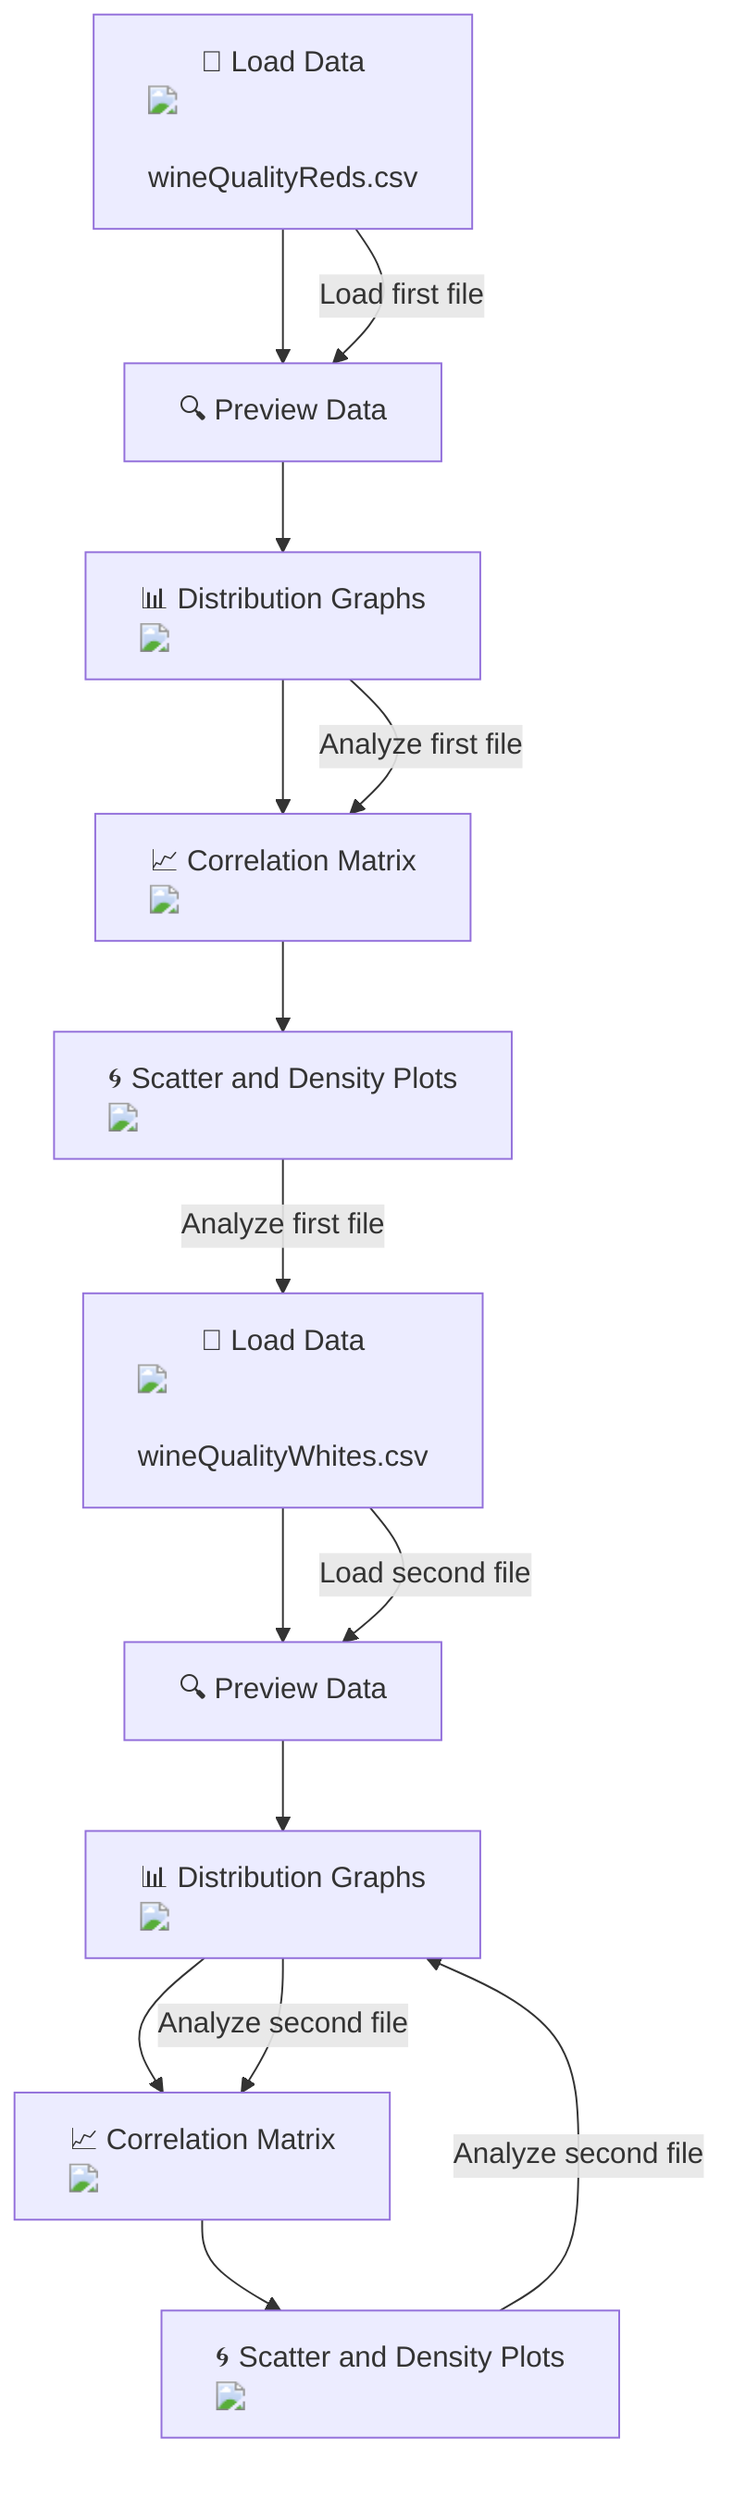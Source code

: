 graph TD;
    A["📂 Load Data <img src='icons/file.svg' /> <br/> wineQualityReds.csv"] --> B["🔍 Preview Data"];
    B --> C["📊 Distribution Graphs <img src='dummy_plots/hist_template.svg'/>"];
    C --> D["📈 Correlation Matrix <img src='dummy_plots/scatter_plot_template.svg'/>"];
    D --> E["🌀 Scatter and Density Plots <img src='dummy_plots/scatter_plot_template.svg'/>"];
    
    F["📂 Load Data <img src='icons/file.svg' /> <br/> wineQualityWhites.csv"] --> G["🔍 Preview Data"];
    G --> H["📊 Distribution Graphs <img src='dummy_plots/hist_template.svg'/>"];
    H --> I["📈 Correlation Matrix <img src='dummy_plots/scatter_plot_template.svg'/>"];
    I --> J["🌀 Scatter and Density Plots <img src='dummy_plots/scatter_plot_template.svg'/>"];

    A -->|Load first file| B;
    C -->|Analyze first file| D;
    E -->|Analyze first file| F;
    F -->|Load second file| G;
    H -->|Analyze second file| I;
    J -->|Analyze second file| H;